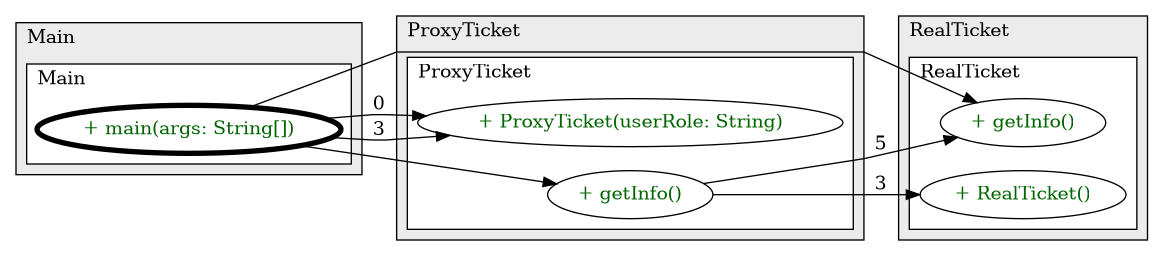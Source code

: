 @startuml

/' diagram meta data start
config=CallConfiguration;
{
  "rootMethod": "Main#main(String[])",
  "projectClassification": {
    "searchMode": "OpenProject", // OpenProject, AllProjects
    "includedProjects": "",
    "pathEndKeywords": "*.impl",
    "isClientPath": "",
    "isClientName": "",
    "isTestPath": "",
    "isTestName": "",
    "isMappingPath": "",
    "isMappingName": "",
    "isDataAccessPath": "",
    "isDataAccessName": "",
    "isDataStructurePath": "",
    "isDataStructureName": "",
    "isInterfaceStructuresPath": "",
    "isInterfaceStructuresName": "",
    "isEntryPointPath": "",
    "isEntryPointName": "",
    "treatFinalFieldsAsMandatory": false
  },
  "graphRestriction": {
    "classPackageExcludeFilter": "",
    "classPackageIncludeFilter": "",
    "classNameExcludeFilter": "",
    "classNameIncludeFilter": "",
    "methodNameExcludeFilter": "",
    "methodNameIncludeFilter": "",
    "removeByInheritance": "", // inheritance/annotation based filtering is done in a second step
    "removeByAnnotation": "",
    "removeByClassPackage": "", // cleanup the graph after inheritance/annotation based filtering is done
    "removeByClassName": "",
    "cutMappings": false,
    "cutEnum": false,
    "cutTests": true,
    "cutClient": true,
    "cutDataAccess": false,
    "cutInterfaceStructures": false,
    "cutDataStructures": false,
    "cutGetterAndSetter": false,
    "cutConstructors": false
  },
  "graphTraversal": {
    "forwardDepth": 3,
    "backwardDepth": 3,
    "classPackageExcludeFilter": "",
    "classPackageIncludeFilter": "",
    "classNameExcludeFilter": "",
    "classNameIncludeFilter": "",
    "methodNameExcludeFilter": "",
    "methodNameIncludeFilter": "",
    "hideMappings": false,
    "hideDataStructures": false,
    "hidePrivateMethods": true,
    "hideInterfaceCalls": true, // indirection: implementation -> interface (is hidden) -> implementation
    "onlyShowApplicationEntryPoints": false, // root node is included
    "useMethodCallsForStructureDiagram": "ForwardOnly" // ForwardOnly, BothDirections, No
  },
  "details": {
    "aggregation": "GroupByClass", // ByClass, GroupByClass, None
    "showMethodParametersTypes": true,
    "showMethodParametersNames": true,
    "showMethodReturnType": true,
    "showPackageLevels": 2,
    "showCallOrder": true,
    "edgeMode": "MethodsOnly", // TypesOnly, MethodsOnly, TypesAndMethods, MethodsAndDirectTypeUsage
    "showDetailedClassStructure": true
  },
  "rootClass": "Main",
  "extensionCallbackMethod": "" // qualified.class.name#methodName - signature: public static String method(String)
}
diagram meta data end '/



digraph g {
    rankdir="LR"
    splines=polyline
    

'nodes 
subgraph cluster_21388906 { 
   	label=RealTicket
	labeljust=l
	fillcolor="#ececec"
	style=filled
   
   subgraph cluster_1012934546 { 
   	label=RealTicket
	labeljust=l
	fillcolor=white
	style=filled
   
   RealTicket21388906XXXRealTicket0[
	label="+ RealTicket()"
	style=filled
	fillcolor=white
	tooltip="RealTicket

null"
	fontcolor=darkgreen
];

RealTicket21388906XXXgetInfo0[
	label="+ getInfo()"
	style=filled
	fillcolor=white
	tooltip="RealTicket

null"
	fontcolor=darkgreen
];
} 
} 

subgraph cluster_2390489 { 
   	label=Main
	labeljust=l
	fillcolor="#ececec"
	style=filled
   
   subgraph cluster_1706522830 { 
   	label=Main
	labeljust=l
	fillcolor=white
	style=filled
   
   Main2390489XXXmain1859653459[
	label="+ main(args: String[])"
	style=filled
	fillcolor=white
	tooltip="Main

null"
	penwidth=4
	fontcolor=darkgreen
];
} 
} 

subgraph cluster_511394054 { 
   	label=ProxyTicket
	labeljust=l
	fillcolor="#ececec"
	style=filled
   
   subgraph cluster_700222982 { 
   	label=ProxyTicket
	labeljust=l
	fillcolor=white
	style=filled
   
   ProxyTicket511394054XXXProxyTicket1808118735[
	label="+ ProxyTicket(userRole: String)"
	style=filled
	fillcolor=white
	tooltip="ProxyTicket

null"
	fontcolor=darkgreen
];

ProxyTicket511394054XXXgetInfo0[
	label="+ getInfo()"
	style=filled
	fillcolor=white
	tooltip="ProxyTicket

null"
	fontcolor=darkgreen
];
} 
} 

'edges    
Main2390489XXXmain1859653459 -> ProxyTicket511394054XXXProxyTicket1808118735[label=0];
Main2390489XXXmain1859653459 -> ProxyTicket511394054XXXProxyTicket1808118735[label=3];
Main2390489XXXmain1859653459 -> ProxyTicket511394054XXXgetInfo0;
Main2390489XXXmain1859653459 -> RealTicket21388906XXXgetInfo0;
ProxyTicket511394054XXXgetInfo0 -> RealTicket21388906XXXRealTicket0[label=3];
ProxyTicket511394054XXXgetInfo0 -> RealTicket21388906XXXgetInfo0[label=5];
    
}
@enduml